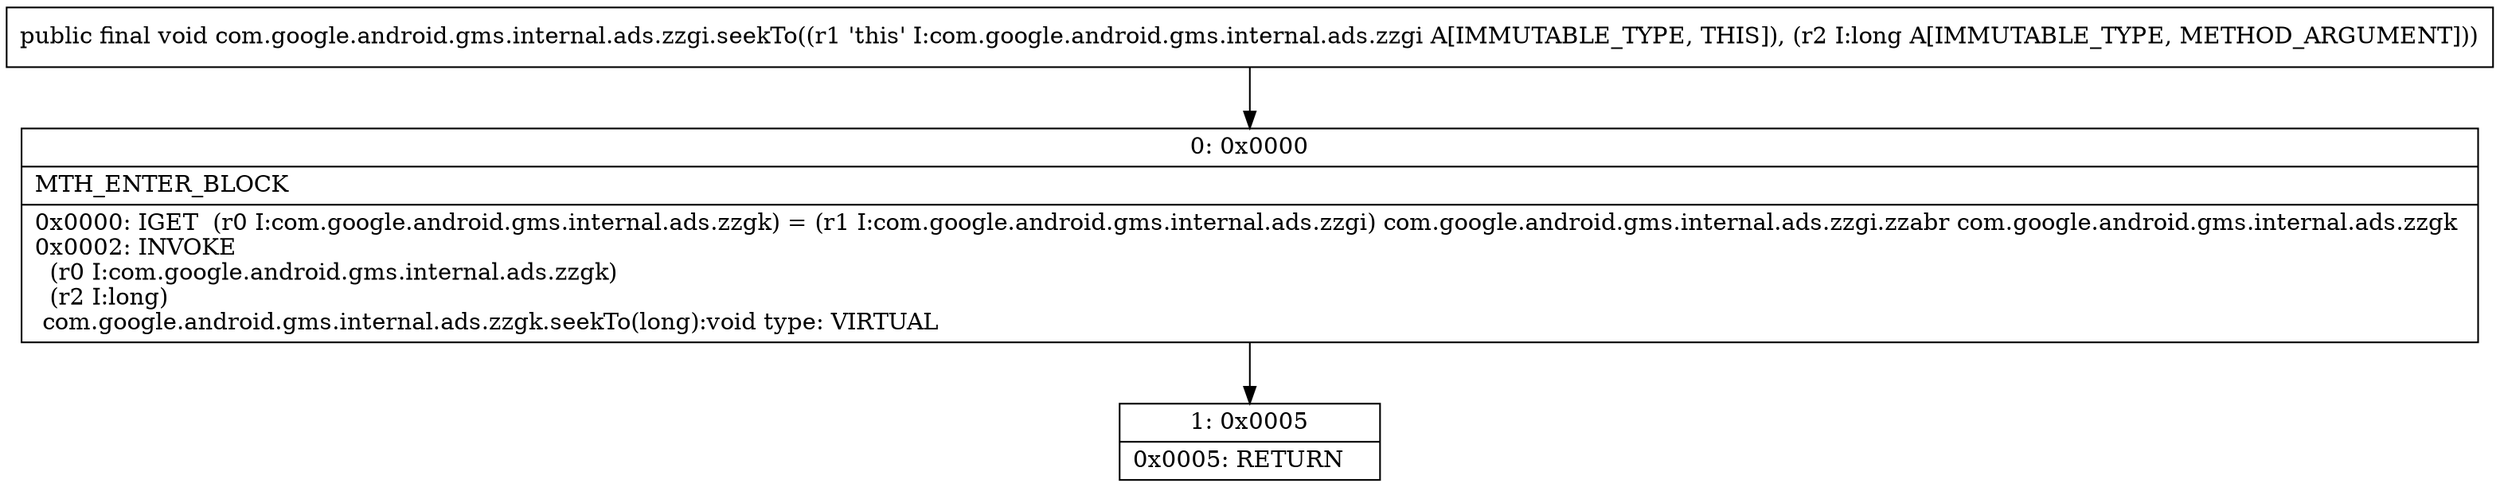 digraph "CFG forcom.google.android.gms.internal.ads.zzgi.seekTo(J)V" {
Node_0 [shape=record,label="{0\:\ 0x0000|MTH_ENTER_BLOCK\l|0x0000: IGET  (r0 I:com.google.android.gms.internal.ads.zzgk) = (r1 I:com.google.android.gms.internal.ads.zzgi) com.google.android.gms.internal.ads.zzgi.zzabr com.google.android.gms.internal.ads.zzgk \l0x0002: INVOKE  \l  (r0 I:com.google.android.gms.internal.ads.zzgk)\l  (r2 I:long)\l com.google.android.gms.internal.ads.zzgk.seekTo(long):void type: VIRTUAL \l}"];
Node_1 [shape=record,label="{1\:\ 0x0005|0x0005: RETURN   \l}"];
MethodNode[shape=record,label="{public final void com.google.android.gms.internal.ads.zzgi.seekTo((r1 'this' I:com.google.android.gms.internal.ads.zzgi A[IMMUTABLE_TYPE, THIS]), (r2 I:long A[IMMUTABLE_TYPE, METHOD_ARGUMENT])) }"];
MethodNode -> Node_0;
Node_0 -> Node_1;
}

